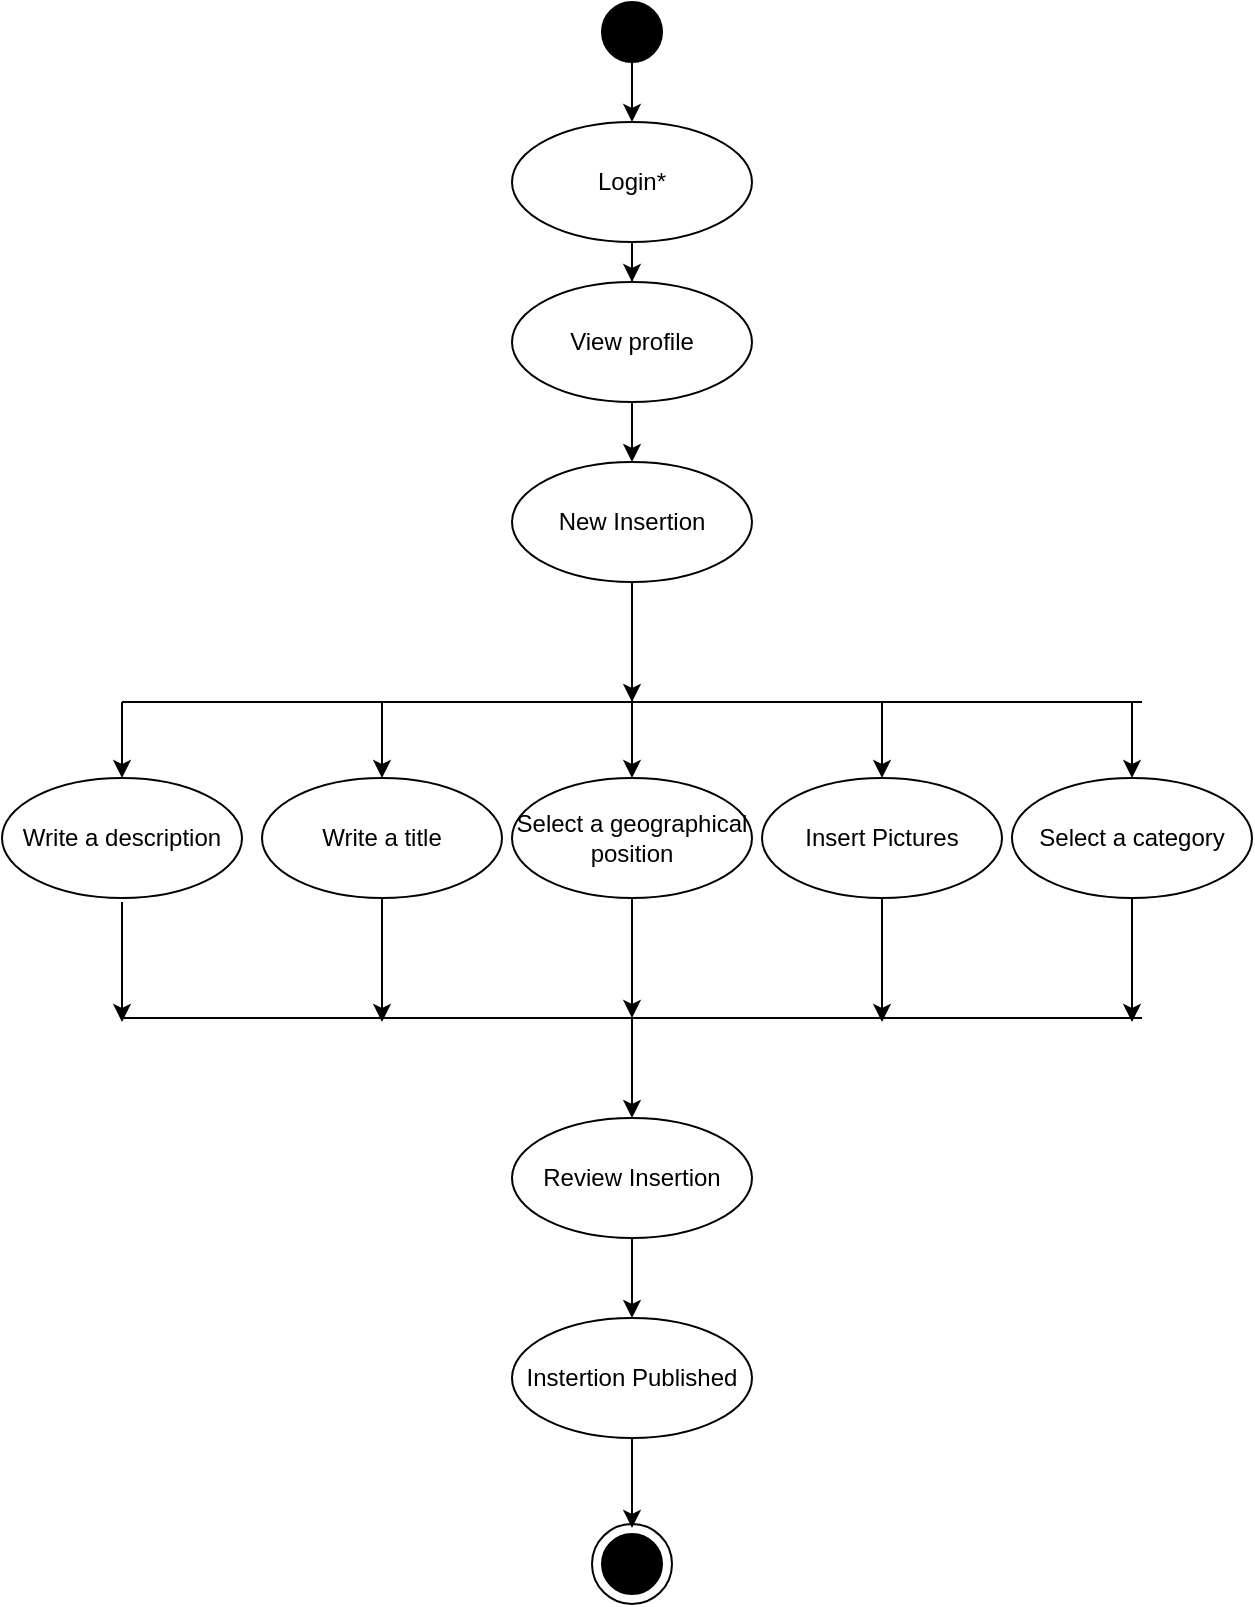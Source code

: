 <mxfile version="12.4.1" type="device" pages="1"><diagram id="GK3Zb6So6OHnu9gqc4E6" name="Page-1"><mxGraphModel dx="2048" dy="780" grid="1" gridSize="10" guides="1" tooltips="1" connect="1" arrows="1" fold="1" page="1" pageScale="1" pageWidth="827" pageHeight="1169" math="0" shadow="0"><root><mxCell id="0"/><mxCell id="1" parent="0"/><mxCell id="AilJx2ZWxqEKm3LDVvk6-3" style="edgeStyle=orthogonalEdgeStyle;rounded=0;orthogonalLoop=1;jettySize=auto;html=1;" edge="1" parent="1" source="AilJx2ZWxqEKm3LDVvk6-1" target="AilJx2ZWxqEKm3LDVvk6-2"><mxGeometry relative="1" as="geometry"/></mxCell><mxCell id="AilJx2ZWxqEKm3LDVvk6-1" value="" style="ellipse;whiteSpace=wrap;html=1;aspect=fixed;fillColor=#000000;" vertex="1" parent="1"><mxGeometry x="400" y="10" width="30" height="30" as="geometry"/></mxCell><mxCell id="AilJx2ZWxqEKm3LDVvk6-28" style="edgeStyle=orthogonalEdgeStyle;rounded=0;orthogonalLoop=1;jettySize=auto;html=1;entryX=0.5;entryY=0;entryDx=0;entryDy=0;" edge="1" parent="1" source="AilJx2ZWxqEKm3LDVvk6-2" target="AilJx2ZWxqEKm3LDVvk6-26"><mxGeometry relative="1" as="geometry"/></mxCell><mxCell id="AilJx2ZWxqEKm3LDVvk6-2" value="Login*" style="ellipse;whiteSpace=wrap;html=1;aspect=fixed;fontFamily=Helvetica;fontSize=12;fontColor=#000000;align=center;strokeColor=#000000;fillColor=#FFFFFF;" vertex="1" parent="1"><mxGeometry x="355" y="70" width="120" height="60" as="geometry"/></mxCell><mxCell id="AilJx2ZWxqEKm3LDVvk6-4" value="" style="endArrow=none;html=1;" edge="1" parent="1"><mxGeometry width="50" height="50" relative="1" as="geometry"><mxPoint x="160" y="360" as="sourcePoint"/><mxPoint x="670" y="360" as="targetPoint"/><Array as="points"/></mxGeometry></mxCell><mxCell id="AilJx2ZWxqEKm3LDVvk6-6" value="Write a title" style="ellipse;whiteSpace=wrap;html=1;fontFamily=Helvetica;fontSize=12;fontColor=#000000;align=center;strokeColor=#000000;fillColor=#FFFFFF;" vertex="1" parent="1"><mxGeometry x="230" y="398" width="120" height="60" as="geometry"/></mxCell><mxCell id="AilJx2ZWxqEKm3LDVvk6-16" style="edgeStyle=orthogonalEdgeStyle;rounded=0;orthogonalLoop=1;jettySize=auto;html=1;" edge="1" parent="1" source="AilJx2ZWxqEKm3LDVvk6-8"><mxGeometry relative="1" as="geometry"><mxPoint x="415" y="518" as="targetPoint"/></mxGeometry></mxCell><mxCell id="AilJx2ZWxqEKm3LDVvk6-8" value="Select a geographical position" style="ellipse;whiteSpace=wrap;html=1;fontFamily=Helvetica;fontSize=12;fontColor=#000000;align=center;strokeColor=#000000;fillColor=#FFFFFF;" vertex="1" parent="1"><mxGeometry x="355" y="398" width="120" height="60" as="geometry"/></mxCell><mxCell id="AilJx2ZWxqEKm3LDVvk6-10" value="Insert Pictures" style="ellipse;whiteSpace=wrap;html=1;fontFamily=Helvetica;fontSize=12;fontColor=#000000;align=center;strokeColor=#000000;fillColor=#FFFFFF;" vertex="1" parent="1"><mxGeometry x="480" y="398" width="120" height="60" as="geometry"/></mxCell><mxCell id="AilJx2ZWxqEKm3LDVvk6-11" value="" style="endArrow=classic;html=1;entryX=0.5;entryY=0;entryDx=0;entryDy=0;" edge="1" parent="1" target="AilJx2ZWxqEKm3LDVvk6-8"><mxGeometry width="50" height="50" relative="1" as="geometry"><mxPoint x="415" y="358" as="sourcePoint"/><mxPoint x="230" y="478" as="targetPoint"/></mxGeometry></mxCell><mxCell id="AilJx2ZWxqEKm3LDVvk6-13" value="" style="endArrow=none;html=1;" edge="1" parent="1"><mxGeometry width="50" height="50" relative="1" as="geometry"><mxPoint x="160" y="518" as="sourcePoint"/><mxPoint x="670" y="518" as="targetPoint"/></mxGeometry></mxCell><mxCell id="AilJx2ZWxqEKm3LDVvk6-21" style="edgeStyle=orthogonalEdgeStyle;rounded=0;orthogonalLoop=1;jettySize=auto;html=1;" edge="1" parent="1" source="AilJx2ZWxqEKm3LDVvk6-17" target="AilJx2ZWxqEKm3LDVvk6-20"><mxGeometry relative="1" as="geometry"/></mxCell><mxCell id="AilJx2ZWxqEKm3LDVvk6-17" value="Review Insertion" style="ellipse;whiteSpace=wrap;html=1;fontFamily=Helvetica;fontSize=12;fontColor=#000000;align=center;strokeColor=#000000;fillColor=#FFFFFF;" vertex="1" parent="1"><mxGeometry x="355" y="568" width="120" height="60" as="geometry"/></mxCell><mxCell id="AilJx2ZWxqEKm3LDVvk6-19" value="" style="endArrow=classic;html=1;entryX=0.5;entryY=0;entryDx=0;entryDy=0;" edge="1" parent="1" target="AilJx2ZWxqEKm3LDVvk6-17"><mxGeometry width="50" height="50" relative="1" as="geometry"><mxPoint x="415" y="518" as="sourcePoint"/><mxPoint x="230" y="648" as="targetPoint"/></mxGeometry></mxCell><mxCell id="AilJx2ZWxqEKm3LDVvk6-25" style="edgeStyle=orthogonalEdgeStyle;rounded=0;orthogonalLoop=1;jettySize=auto;html=1;entryX=0.5;entryY=0;entryDx=0;entryDy=0;" edge="1" parent="1" source="AilJx2ZWxqEKm3LDVvk6-20"><mxGeometry relative="1" as="geometry"><mxPoint x="415" y="773" as="targetPoint"/></mxGeometry></mxCell><mxCell id="AilJx2ZWxqEKm3LDVvk6-20" value="Instertion Published" style="ellipse;whiteSpace=wrap;html=1;fontFamily=Helvetica;fontSize=12;fontColor=#000000;align=center;strokeColor=#000000;fillColor=#FFFFFF;" vertex="1" parent="1"><mxGeometry x="355" y="668" width="120" height="60" as="geometry"/></mxCell><mxCell id="AilJx2ZWxqEKm3LDVvk6-23" value="" style="ellipse;whiteSpace=wrap;html=1;aspect=fixed;fillColor=#000000;" vertex="1" parent="1"><mxGeometry x="400" y="776" width="30" height="30" as="geometry"/></mxCell><mxCell id="AilJx2ZWxqEKm3LDVvk6-24" value="" style="ellipse;whiteSpace=wrap;html=1;aspect=fixed;fillColor=none;" vertex="1" parent="1"><mxGeometry x="395" y="771" width="40" height="40" as="geometry"/></mxCell><mxCell id="AilJx2ZWxqEKm3LDVvk6-29" style="edgeStyle=orthogonalEdgeStyle;rounded=0;orthogonalLoop=1;jettySize=auto;html=1;entryX=0.5;entryY=0;entryDx=0;entryDy=0;" edge="1" parent="1" source="AilJx2ZWxqEKm3LDVvk6-26" target="AilJx2ZWxqEKm3LDVvk6-27"><mxGeometry relative="1" as="geometry"/></mxCell><mxCell id="AilJx2ZWxqEKm3LDVvk6-26" value="View profile" style="ellipse;whiteSpace=wrap;html=1;fontFamily=Helvetica;fontSize=12;fontColor=#000000;align=center;strokeColor=#000000;" vertex="1" parent="1"><mxGeometry x="355" y="150" width="120" height="60" as="geometry"/></mxCell><mxCell id="AilJx2ZWxqEKm3LDVvk6-30" style="edgeStyle=orthogonalEdgeStyle;rounded=0;orthogonalLoop=1;jettySize=auto;html=1;" edge="1" parent="1" source="AilJx2ZWxqEKm3LDVvk6-27"><mxGeometry relative="1" as="geometry"><mxPoint x="415" y="360" as="targetPoint"/></mxGeometry></mxCell><mxCell id="AilJx2ZWxqEKm3LDVvk6-27" value="New Insertion" style="ellipse;whiteSpace=wrap;html=1;fontFamily=Helvetica;fontSize=12;fontColor=#000000;align=center;strokeColor=#000000;" vertex="1" parent="1"><mxGeometry x="355" y="240" width="120" height="60" as="geometry"/></mxCell><mxCell id="AilJx2ZWxqEKm3LDVvk6-31" value="Select a category" style="ellipse;whiteSpace=wrap;html=1;fontFamily=Helvetica;fontSize=12;fontColor=#000000;align=center;strokeColor=#000000;" vertex="1" parent="1"><mxGeometry x="605" y="398" width="120" height="60" as="geometry"/></mxCell><mxCell id="AilJx2ZWxqEKm3LDVvk6-32" value="Write a description" style="ellipse;whiteSpace=wrap;html=1;fontFamily=Helvetica;fontSize=12;fontColor=#000000;align=center;strokeColor=#000000;" vertex="1" parent="1"><mxGeometry x="100" y="398" width="120" height="60" as="geometry"/></mxCell><mxCell id="AilJx2ZWxqEKm3LDVvk6-33" value="" style="endArrow=classic;html=1;entryX=0.5;entryY=0;entryDx=0;entryDy=0;" edge="1" parent="1" target="AilJx2ZWxqEKm3LDVvk6-32"><mxGeometry width="50" height="50" relative="1" as="geometry"><mxPoint x="160" y="360" as="sourcePoint"/><mxPoint x="150" y="830" as="targetPoint"/></mxGeometry></mxCell><mxCell id="AilJx2ZWxqEKm3LDVvk6-34" value="" style="endArrow=classic;html=1;" edge="1" parent="1"><mxGeometry width="50" height="50" relative="1" as="geometry"><mxPoint x="160" y="460" as="sourcePoint"/><mxPoint x="160" y="520" as="targetPoint"/></mxGeometry></mxCell><mxCell id="AilJx2ZWxqEKm3LDVvk6-35" value="" style="endArrow=classic;html=1;entryX=0.5;entryY=0;entryDx=0;entryDy=0;" edge="1" parent="1" target="AilJx2ZWxqEKm3LDVvk6-6"><mxGeometry width="50" height="50" relative="1" as="geometry"><mxPoint x="290" y="360" as="sourcePoint"/><mxPoint x="150" y="830" as="targetPoint"/></mxGeometry></mxCell><mxCell id="AilJx2ZWxqEKm3LDVvk6-36" value="" style="endArrow=classic;html=1;exitX=0.5;exitY=1;exitDx=0;exitDy=0;" edge="1" parent="1" source="AilJx2ZWxqEKm3LDVvk6-6"><mxGeometry width="50" height="50" relative="1" as="geometry"><mxPoint x="100" y="880" as="sourcePoint"/><mxPoint x="290" y="520" as="targetPoint"/></mxGeometry></mxCell><mxCell id="AilJx2ZWxqEKm3LDVvk6-37" value="" style="endArrow=classic;html=1;entryX=0.5;entryY=0;entryDx=0;entryDy=0;" edge="1" parent="1" target="AilJx2ZWxqEKm3LDVvk6-10"><mxGeometry width="50" height="50" relative="1" as="geometry"><mxPoint x="540" y="360" as="sourcePoint"/><mxPoint x="150" y="830" as="targetPoint"/></mxGeometry></mxCell><mxCell id="AilJx2ZWxqEKm3LDVvk6-38" value="" style="endArrow=classic;html=1;exitX=0.5;exitY=1;exitDx=0;exitDy=0;" edge="1" parent="1" source="AilJx2ZWxqEKm3LDVvk6-10"><mxGeometry width="50" height="50" relative="1" as="geometry"><mxPoint x="100" y="880" as="sourcePoint"/><mxPoint x="540" y="520" as="targetPoint"/></mxGeometry></mxCell><mxCell id="AilJx2ZWxqEKm3LDVvk6-39" value="" style="endArrow=classic;html=1;entryX=0.5;entryY=0;entryDx=0;entryDy=0;" edge="1" parent="1" target="AilJx2ZWxqEKm3LDVvk6-31"><mxGeometry width="50" height="50" relative="1" as="geometry"><mxPoint x="665" y="360" as="sourcePoint"/><mxPoint x="150" y="830" as="targetPoint"/></mxGeometry></mxCell><mxCell id="AilJx2ZWxqEKm3LDVvk6-40" value="" style="endArrow=classic;html=1;exitX=0.5;exitY=1;exitDx=0;exitDy=0;" edge="1" parent="1" source="AilJx2ZWxqEKm3LDVvk6-31"><mxGeometry width="50" height="50" relative="1" as="geometry"><mxPoint x="100" y="880" as="sourcePoint"/><mxPoint x="665" y="520" as="targetPoint"/></mxGeometry></mxCell></root></mxGraphModel></diagram></mxfile>